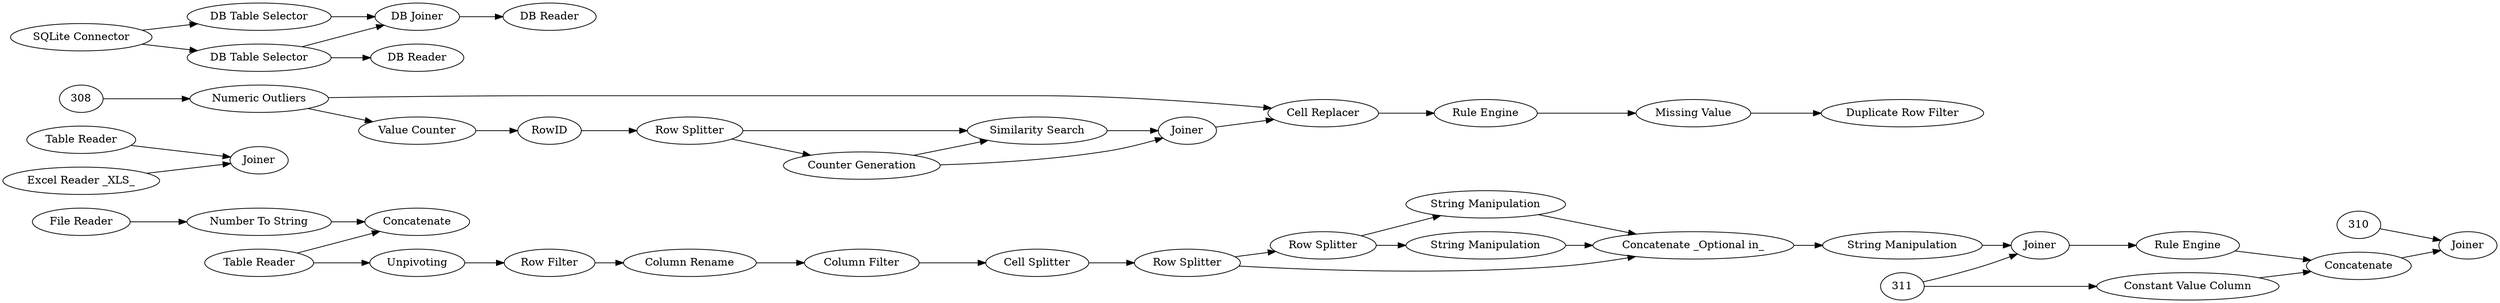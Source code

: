 digraph {
	231 [label="Constant Value Column"]
	232 [label="Rule Engine"]
	285 [label="Table Reader"]
	286 [label="Excel Reader _XLS_"]
	287 [label=Joiner]
	295 [label=Joiner]
	296 [label=Concatenate]
	297 [label=Joiner]
	176 [label="Cell Replacer"]
	187 [label="Similarity Search"]
	192 [label=Joiner]
	269 [label="Numeric Outliers"]
	276 [label="Missing Value"]
	291 [label="Value Counter"]
	293 [label=RowID]
	299 [label="Duplicate Row Filter"]
	301 [label="Rule Engine"]
	307 [label="Row Splitter"]
	284 [label="File Reader"]
	288 [label="Table Reader"]
	289 [label=Concatenate]
	300 [label="Number To String"]
	309 [label="Counter Generation"]
	278 [label="SQLite Connector"]
	279 [label="DB Table Selector"]
	280 [label="DB Table Selector"]
	281 [label="DB Joiner"]
	282 [label="DB Reader"]
	283 [label="DB Reader"]
	195 [label="Column Rename"]
	219 [label=Unpivoting]
	220 [label="Row Filter"]
	221 [label="Column Filter"]
	161 [label="Cell Splitter"]
	162 [label="Row Splitter"]
	163 [label="Row Splitter"]
	165 [label="String Manipulation"]
	166 [label="Concatenate _Optional in_"]
	167 [label="String Manipulation"]
	168 [label="String Manipulation"]
	285 -> 287
	286 -> 287
	284 -> 300
	288 -> 289
	300 -> 289
	176 -> 301
	187 -> 192
	192 -> 176
	269 -> 291
	269 -> 176
	276 -> 299
	291 -> 293
	293 -> 307
	301 -> 276
	307 -> 309
	307 -> 187
	308 -> 269
	309 -> 187
	309 -> 192
	278 -> 279
	278 -> 280
	279 -> 283
	279 -> 281
	280 -> 281
	281 -> 282
	195 -> 221
	219 -> 220
	220 -> 195
	161 -> 162
	162 -> 163
	162 -> 166
	163 -> 167
	163 -> 165
	165 -> 166
	166 -> 168
	167 -> 166
	231 -> 296
	232 -> 296
	288 -> 219
	295 -> 232
	296 -> 297
	310 -> 297
	311 -> 231
	311 -> 295
	221 -> 161
	168 -> 295
	rankdir=LR
}
